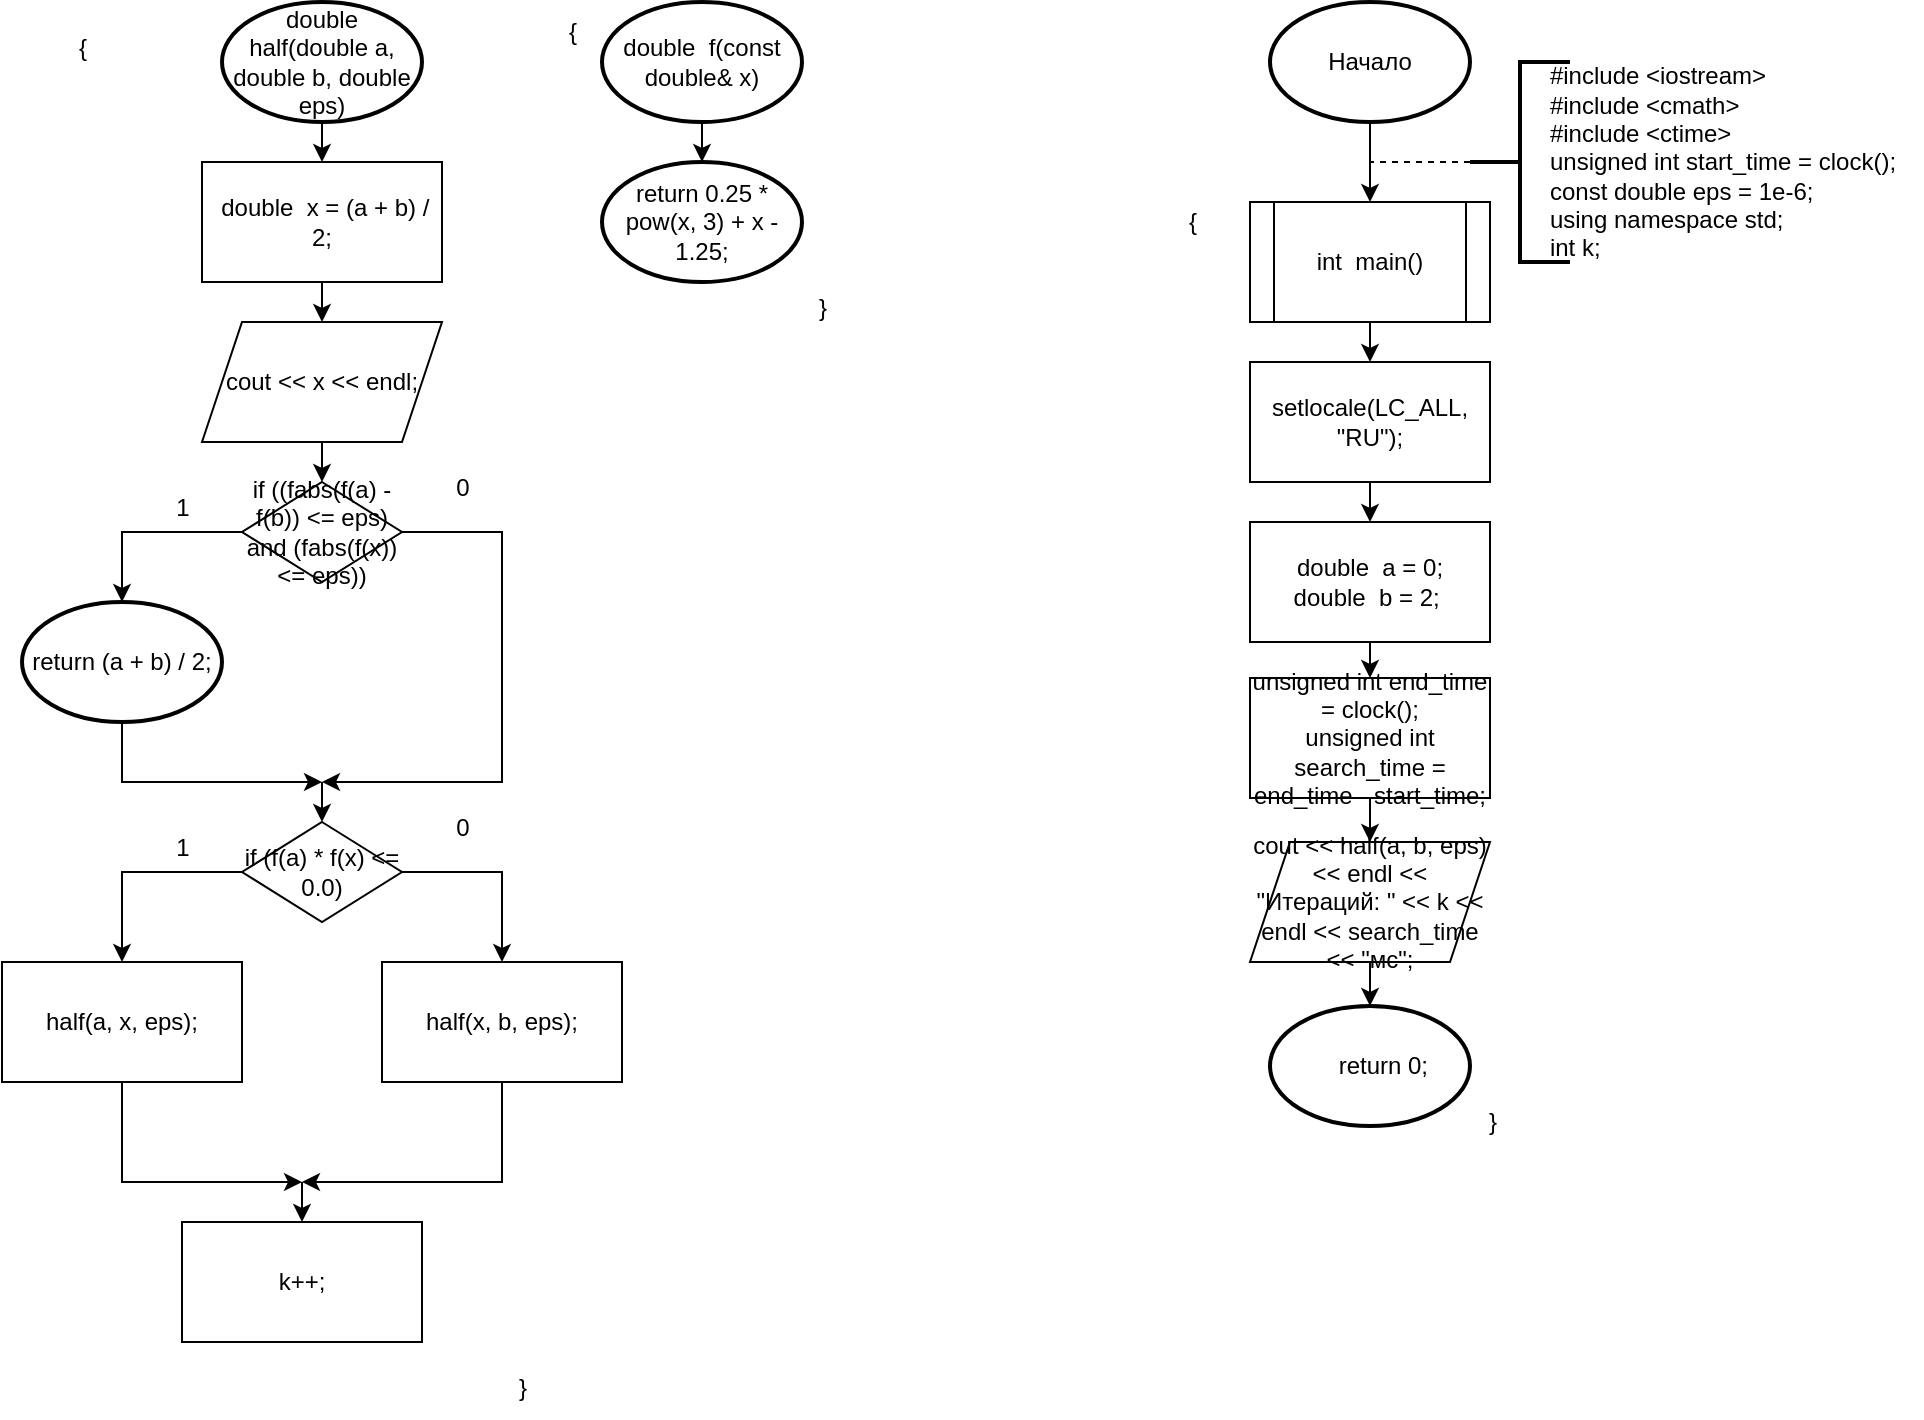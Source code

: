 <mxfile version="25.0.2">
  <diagram name="Страница — 1" id="jIeJxpKBLLPIpHVY_DND">
    <mxGraphModel dx="2117" dy="717" grid="1" gridSize="10" guides="1" tooltips="1" connect="1" arrows="1" fold="1" page="1" pageScale="1" pageWidth="827" pageHeight="1169" math="0" shadow="0">
      <root>
        <mxCell id="0" />
        <mxCell id="1" parent="0" />
        <mxCell id="tPtRWr90JzX8VV3-GxKe-7" style="edgeStyle=orthogonalEdgeStyle;rounded=0;orthogonalLoop=1;jettySize=auto;html=1;exitX=0.5;exitY=1;exitDx=0;exitDy=0;exitPerimeter=0;entryX=0.5;entryY=0;entryDx=0;entryDy=0;" parent="1" source="tPtRWr90JzX8VV3-GxKe-1" target="tPtRWr90JzX8VV3-GxKe-6" edge="1">
          <mxGeometry relative="1" as="geometry" />
        </mxCell>
        <mxCell id="tPtRWr90JzX8VV3-GxKe-1" value="Начало" style="strokeWidth=2;html=1;shape=mxgraph.flowchart.start_1;whiteSpace=wrap;" parent="1" vertex="1">
          <mxGeometry x="364" y="10" width="100" height="60" as="geometry" />
        </mxCell>
        <mxCell id="tPtRWr90JzX8VV3-GxKe-2" value="" style="strokeWidth=2;html=1;shape=mxgraph.flowchart.annotation_2;align=left;labelPosition=right;pointerEvents=1;" parent="1" vertex="1">
          <mxGeometry x="464" y="40" width="50" height="100" as="geometry" />
        </mxCell>
        <mxCell id="tPtRWr90JzX8VV3-GxKe-3" value="&lt;div style=&quot;text-align: justify;&quot;&gt;#include &amp;lt;iostream&amp;gt;&lt;/div&gt;&lt;div style=&quot;text-align: justify;&quot;&gt;#include &amp;lt;cmath&amp;gt;&lt;/div&gt;&lt;div style=&quot;text-align: justify;&quot;&gt;&lt;div&gt;#include &amp;lt;ctime&amp;gt;&lt;/div&gt;&lt;div&gt;unsigned int start_time = clock();&lt;/div&gt;&lt;/div&gt;&lt;div style=&quot;text-align: justify;&quot;&gt;const double eps = 1e-6;&lt;/div&gt;&lt;div style=&quot;text-align: justify;&quot;&gt;using namespace std;&lt;/div&gt;&lt;div style=&quot;text-align: justify;&quot;&gt;int k;&lt;/div&gt;" style="text;html=1;align=center;verticalAlign=middle;resizable=0;points=[];autosize=1;strokeColor=none;fillColor=none;" parent="1" vertex="1">
          <mxGeometry x="490" y="35" width="200" height="110" as="geometry" />
        </mxCell>
        <mxCell id="tPtRWr90JzX8VV3-GxKe-4" value="" style="endArrow=none;dashed=1;html=1;rounded=0;entryX=0.5;entryY=1;entryDx=0;entryDy=0;entryPerimeter=0;exitX=0;exitY=0.5;exitDx=0;exitDy=0;exitPerimeter=0;" parent="1" source="tPtRWr90JzX8VV3-GxKe-2" target="tPtRWr90JzX8VV3-GxKe-1" edge="1">
          <mxGeometry width="50" height="50" relative="1" as="geometry">
            <mxPoint x="440" y="190" as="sourcePoint" />
            <mxPoint x="490" y="140" as="targetPoint" />
            <Array as="points">
              <mxPoint x="414" y="90" />
            </Array>
          </mxGeometry>
        </mxCell>
        <mxCell id="tPtRWr90JzX8VV3-GxKe-13" style="edgeStyle=orthogonalEdgeStyle;rounded=0;orthogonalLoop=1;jettySize=auto;html=1;exitX=0.5;exitY=1;exitDx=0;exitDy=0;entryX=0.5;entryY=0;entryDx=0;entryDy=0;" parent="1" source="tPtRWr90JzX8VV3-GxKe-6" target="tPtRWr90JzX8VV3-GxKe-8" edge="1">
          <mxGeometry relative="1" as="geometry" />
        </mxCell>
        <mxCell id="tPtRWr90JzX8VV3-GxKe-6" value="int&amp;nbsp; main()" style="shape=process;whiteSpace=wrap;html=1;backgroundOutline=1;" parent="1" vertex="1">
          <mxGeometry x="354" y="110" width="120" height="60" as="geometry" />
        </mxCell>
        <mxCell id="tPtRWr90JzX8VV3-GxKe-14" style="edgeStyle=orthogonalEdgeStyle;rounded=0;orthogonalLoop=1;jettySize=auto;html=1;exitX=0.5;exitY=1;exitDx=0;exitDy=0;entryX=0.5;entryY=0;entryDx=0;entryDy=0;" parent="1" source="tPtRWr90JzX8VV3-GxKe-8" target="tPtRWr90JzX8VV3-GxKe-9" edge="1">
          <mxGeometry relative="1" as="geometry" />
        </mxCell>
        <mxCell id="tPtRWr90JzX8VV3-GxKe-8" value="setlocale(LC_ALL, &quot;RU&quot;);" style="rounded=0;whiteSpace=wrap;html=1;" parent="1" vertex="1">
          <mxGeometry x="354" y="190" width="120" height="60" as="geometry" />
        </mxCell>
        <mxCell id="r_ViL6alGVj7DiPuxTEh-2" style="edgeStyle=orthogonalEdgeStyle;rounded=0;orthogonalLoop=1;jettySize=auto;html=1;exitX=0.5;exitY=1;exitDx=0;exitDy=0;entryX=0.5;entryY=0;entryDx=0;entryDy=0;" edge="1" parent="1" source="tPtRWr90JzX8VV3-GxKe-9" target="r_ViL6alGVj7DiPuxTEh-1">
          <mxGeometry relative="1" as="geometry" />
        </mxCell>
        <mxCell id="tPtRWr90JzX8VV3-GxKe-9" value="&lt;div&gt;double&amp;nbsp; a = 0;&lt;/div&gt;&lt;div&gt;double&amp;nbsp; b = 2;&amp;nbsp;&lt;/div&gt;" style="rounded=0;whiteSpace=wrap;html=1;" parent="1" vertex="1">
          <mxGeometry x="354" y="270" width="120" height="60" as="geometry" />
        </mxCell>
        <mxCell id="tPtRWr90JzX8VV3-GxKe-16" style="edgeStyle=orthogonalEdgeStyle;rounded=0;orthogonalLoop=1;jettySize=auto;html=1;exitX=0.5;exitY=1;exitDx=0;exitDy=0;" parent="1" source="tPtRWr90JzX8VV3-GxKe-10" target="tPtRWr90JzX8VV3-GxKe-12" edge="1">
          <mxGeometry relative="1" as="geometry" />
        </mxCell>
        <mxCell id="tPtRWr90JzX8VV3-GxKe-10" value="cout &amp;lt;&amp;lt; half(a, b, eps) &amp;lt;&amp;lt; endl &amp;lt;&amp;lt; &quot;Итераций: &quot; &amp;lt;&amp;lt; k &amp;lt;&amp;lt; endl &amp;lt;&amp;lt; search_time &amp;lt;&amp;lt; &quot;мс&quot;;" style="shape=parallelogram;perimeter=parallelogramPerimeter;whiteSpace=wrap;html=1;fixedSize=1;" parent="1" vertex="1">
          <mxGeometry x="354" y="430" width="120" height="60" as="geometry" />
        </mxCell>
        <mxCell id="tPtRWr90JzX8VV3-GxKe-12" value="&lt;div&gt;&amp;nbsp; &amp;nbsp; return 0;&lt;/div&gt;" style="strokeWidth=2;html=1;shape=mxgraph.flowchart.start_1;whiteSpace=wrap;" parent="1" vertex="1">
          <mxGeometry x="364" y="512" width="100" height="60" as="geometry" />
        </mxCell>
        <mxCell id="tPtRWr90JzX8VV3-GxKe-17" value="double&amp;nbsp; f(const double&amp;amp; x)" style="strokeWidth=2;html=1;shape=mxgraph.flowchart.start_1;whiteSpace=wrap;" parent="1" vertex="1">
          <mxGeometry x="30" y="10" width="100" height="60" as="geometry" />
        </mxCell>
        <mxCell id="tPtRWr90JzX8VV3-GxKe-18" value="return 0.25 * pow(x, 3) + x - 1.25;" style="strokeWidth=2;html=1;shape=mxgraph.flowchart.start_1;whiteSpace=wrap;" parent="1" vertex="1">
          <mxGeometry x="30" y="90" width="100" height="60" as="geometry" />
        </mxCell>
        <mxCell id="tPtRWr90JzX8VV3-GxKe-19" style="edgeStyle=orthogonalEdgeStyle;rounded=0;orthogonalLoop=1;jettySize=auto;html=1;exitX=0.5;exitY=1;exitDx=0;exitDy=0;exitPerimeter=0;entryX=0.5;entryY=0;entryDx=0;entryDy=0;entryPerimeter=0;" parent="1" source="tPtRWr90JzX8VV3-GxKe-17" target="tPtRWr90JzX8VV3-GxKe-18" edge="1">
          <mxGeometry relative="1" as="geometry" />
        </mxCell>
        <mxCell id="tPtRWr90JzX8VV3-GxKe-25" style="edgeStyle=orthogonalEdgeStyle;rounded=0;orthogonalLoop=1;jettySize=auto;html=1;exitX=0.5;exitY=1;exitDx=0;exitDy=0;exitPerimeter=0;entryX=0.5;entryY=0;entryDx=0;entryDy=0;" parent="1" source="tPtRWr90JzX8VV3-GxKe-20" target="tPtRWr90JzX8VV3-GxKe-21" edge="1">
          <mxGeometry relative="1" as="geometry" />
        </mxCell>
        <mxCell id="tPtRWr90JzX8VV3-GxKe-20" value="double half(double a, double b, double eps)" style="strokeWidth=2;html=1;shape=mxgraph.flowchart.start_1;whiteSpace=wrap;" parent="1" vertex="1">
          <mxGeometry x="-160" y="10" width="100" height="60" as="geometry" />
        </mxCell>
        <mxCell id="tPtRWr90JzX8VV3-GxKe-24" style="edgeStyle=orthogonalEdgeStyle;rounded=0;orthogonalLoop=1;jettySize=auto;html=1;exitX=0.5;exitY=1;exitDx=0;exitDy=0;entryX=0.5;entryY=0;entryDx=0;entryDy=0;" parent="1" source="tPtRWr90JzX8VV3-GxKe-21" target="tPtRWr90JzX8VV3-GxKe-22" edge="1">
          <mxGeometry relative="1" as="geometry" />
        </mxCell>
        <mxCell id="tPtRWr90JzX8VV3-GxKe-21" value="&amp;nbsp;double&amp;nbsp; x = (a + b) / 2;" style="rounded=0;whiteSpace=wrap;html=1;" parent="1" vertex="1">
          <mxGeometry x="-170" y="90" width="120" height="60" as="geometry" />
        </mxCell>
        <mxCell id="tPtRWr90JzX8VV3-GxKe-26" style="edgeStyle=orthogonalEdgeStyle;rounded=0;orthogonalLoop=1;jettySize=auto;html=1;exitX=0.5;exitY=1;exitDx=0;exitDy=0;entryX=0.5;entryY=0;entryDx=0;entryDy=0;" parent="1" source="tPtRWr90JzX8VV3-GxKe-22" target="tPtRWr90JzX8VV3-GxKe-23" edge="1">
          <mxGeometry relative="1" as="geometry" />
        </mxCell>
        <mxCell id="tPtRWr90JzX8VV3-GxKe-22" value="cout &amp;lt;&amp;lt; x &amp;lt;&amp;lt; endl;" style="shape=parallelogram;perimeter=parallelogramPerimeter;whiteSpace=wrap;html=1;fixedSize=1;" parent="1" vertex="1">
          <mxGeometry x="-170" y="170" width="120" height="60" as="geometry" />
        </mxCell>
        <mxCell id="tPtRWr90JzX8VV3-GxKe-32" style="edgeStyle=orthogonalEdgeStyle;rounded=0;orthogonalLoop=1;jettySize=auto;html=1;exitX=1;exitY=0.5;exitDx=0;exitDy=0;" parent="1" source="tPtRWr90JzX8VV3-GxKe-23" edge="1">
          <mxGeometry relative="1" as="geometry">
            <mxPoint x="-110" y="400" as="targetPoint" />
            <Array as="points">
              <mxPoint x="-20" y="275" />
              <mxPoint x="-20" y="400" />
            </Array>
          </mxGeometry>
        </mxCell>
        <mxCell id="tPtRWr90JzX8VV3-GxKe-23" value="if ((fabs(f(a) - f(b)) &amp;lt;= eps) and (fabs(f(x)) &amp;lt;= eps))" style="rhombus;whiteSpace=wrap;html=1;" parent="1" vertex="1">
          <mxGeometry x="-150" y="250" width="80" height="50" as="geometry" />
        </mxCell>
        <mxCell id="tPtRWr90JzX8VV3-GxKe-29" value="return (a + b) / 2;" style="strokeWidth=2;html=1;shape=mxgraph.flowchart.start_1;whiteSpace=wrap;" parent="1" vertex="1">
          <mxGeometry x="-260" y="310" width="100" height="60" as="geometry" />
        </mxCell>
        <mxCell id="tPtRWr90JzX8VV3-GxKe-30" style="edgeStyle=orthogonalEdgeStyle;rounded=0;orthogonalLoop=1;jettySize=auto;html=1;exitX=0;exitY=0.5;exitDx=0;exitDy=0;entryX=0.5;entryY=0;entryDx=0;entryDy=0;entryPerimeter=0;" parent="1" source="tPtRWr90JzX8VV3-GxKe-23" target="tPtRWr90JzX8VV3-GxKe-29" edge="1">
          <mxGeometry relative="1" as="geometry" />
        </mxCell>
        <mxCell id="tPtRWr90JzX8VV3-GxKe-31" value="" style="endArrow=classic;html=1;rounded=0;exitX=0.5;exitY=1;exitDx=0;exitDy=0;exitPerimeter=0;" parent="1" source="tPtRWr90JzX8VV3-GxKe-29" edge="1">
          <mxGeometry width="50" height="50" relative="1" as="geometry">
            <mxPoint x="-220" y="460" as="sourcePoint" />
            <mxPoint x="-110" y="400" as="targetPoint" />
            <Array as="points">
              <mxPoint x="-210" y="400" />
            </Array>
          </mxGeometry>
        </mxCell>
        <mxCell id="tPtRWr90JzX8VV3-GxKe-33" value="1" style="text;html=1;align=center;verticalAlign=middle;resizable=0;points=[];autosize=1;strokeColor=none;fillColor=none;" parent="1" vertex="1">
          <mxGeometry x="-195" y="248" width="30" height="30" as="geometry" />
        </mxCell>
        <mxCell id="tPtRWr90JzX8VV3-GxKe-34" value="0" style="text;html=1;align=center;verticalAlign=middle;resizable=0;points=[];autosize=1;strokeColor=none;fillColor=none;" parent="1" vertex="1">
          <mxGeometry x="-55" y="238" width="30" height="30" as="geometry" />
        </mxCell>
        <mxCell id="tPtRWr90JzX8VV3-GxKe-39" style="edgeStyle=orthogonalEdgeStyle;rounded=0;orthogonalLoop=1;jettySize=auto;html=1;exitX=0;exitY=0.5;exitDx=0;exitDy=0;entryX=0.5;entryY=0;entryDx=0;entryDy=0;" parent="1" source="tPtRWr90JzX8VV3-GxKe-35" target="tPtRWr90JzX8VV3-GxKe-37" edge="1">
          <mxGeometry relative="1" as="geometry" />
        </mxCell>
        <mxCell id="tPtRWr90JzX8VV3-GxKe-40" style="edgeStyle=orthogonalEdgeStyle;rounded=0;orthogonalLoop=1;jettySize=auto;html=1;exitX=1;exitY=0.5;exitDx=0;exitDy=0;entryX=0.5;entryY=0;entryDx=0;entryDy=0;" parent="1" source="tPtRWr90JzX8VV3-GxKe-35" target="tPtRWr90JzX8VV3-GxKe-38" edge="1">
          <mxGeometry relative="1" as="geometry" />
        </mxCell>
        <mxCell id="tPtRWr90JzX8VV3-GxKe-35" value="if (f(a) * f(x) &amp;lt;= 0.0)" style="rhombus;whiteSpace=wrap;html=1;" parent="1" vertex="1">
          <mxGeometry x="-150" y="420" width="80" height="50" as="geometry" />
        </mxCell>
        <mxCell id="tPtRWr90JzX8VV3-GxKe-36" value="" style="endArrow=classic;html=1;rounded=0;entryX=0.5;entryY=0;entryDx=0;entryDy=0;" parent="1" target="tPtRWr90JzX8VV3-GxKe-35" edge="1">
          <mxGeometry width="50" height="50" relative="1" as="geometry">
            <mxPoint x="-110" y="400" as="sourcePoint" />
            <mxPoint x="-60" y="350" as="targetPoint" />
          </mxGeometry>
        </mxCell>
        <mxCell id="tPtRWr90JzX8VV3-GxKe-41" style="edgeStyle=orthogonalEdgeStyle;rounded=0;orthogonalLoop=1;jettySize=auto;html=1;exitX=0.5;exitY=1;exitDx=0;exitDy=0;" parent="1" source="tPtRWr90JzX8VV3-GxKe-37" edge="1">
          <mxGeometry relative="1" as="geometry">
            <mxPoint x="-120" y="600" as="targetPoint" />
            <Array as="points">
              <mxPoint x="-210" y="600" />
            </Array>
          </mxGeometry>
        </mxCell>
        <mxCell id="tPtRWr90JzX8VV3-GxKe-37" value="half(a, x, eps);" style="rounded=0;whiteSpace=wrap;html=1;" parent="1" vertex="1">
          <mxGeometry x="-270" y="490" width="120" height="60" as="geometry" />
        </mxCell>
        <mxCell id="tPtRWr90JzX8VV3-GxKe-42" style="edgeStyle=orthogonalEdgeStyle;rounded=0;orthogonalLoop=1;jettySize=auto;html=1;exitX=0.5;exitY=1;exitDx=0;exitDy=0;" parent="1" source="tPtRWr90JzX8VV3-GxKe-38" edge="1">
          <mxGeometry relative="1" as="geometry">
            <mxPoint x="-120" y="600" as="targetPoint" />
            <Array as="points">
              <mxPoint x="-20" y="600" />
            </Array>
          </mxGeometry>
        </mxCell>
        <mxCell id="tPtRWr90JzX8VV3-GxKe-38" value="half(x, b, eps);" style="rounded=0;whiteSpace=wrap;html=1;" parent="1" vertex="1">
          <mxGeometry x="-80" y="490" width="120" height="60" as="geometry" />
        </mxCell>
        <mxCell id="tPtRWr90JzX8VV3-GxKe-43" value="k++;" style="rounded=0;whiteSpace=wrap;html=1;" parent="1" vertex="1">
          <mxGeometry x="-180" y="620" width="120" height="60" as="geometry" />
        </mxCell>
        <mxCell id="tPtRWr90JzX8VV3-GxKe-44" value="" style="endArrow=classic;html=1;rounded=0;entryX=0.5;entryY=0;entryDx=0;entryDy=0;" parent="1" target="tPtRWr90JzX8VV3-GxKe-43" edge="1">
          <mxGeometry width="50" height="50" relative="1" as="geometry">
            <mxPoint x="-120" y="600" as="sourcePoint" />
            <mxPoint x="-70" y="550" as="targetPoint" />
          </mxGeometry>
        </mxCell>
        <mxCell id="tPtRWr90JzX8VV3-GxKe-45" value="1" style="text;html=1;align=center;verticalAlign=middle;resizable=0;points=[];autosize=1;strokeColor=none;fillColor=none;" parent="1" vertex="1">
          <mxGeometry x="-195" y="418" width="30" height="30" as="geometry" />
        </mxCell>
        <mxCell id="tPtRWr90JzX8VV3-GxKe-46" value="0" style="text;html=1;align=center;verticalAlign=middle;resizable=0;points=[];autosize=1;strokeColor=none;fillColor=none;" parent="1" vertex="1">
          <mxGeometry x="-55" y="408" width="30" height="30" as="geometry" />
        </mxCell>
        <mxCell id="tPtRWr90JzX8VV3-GxKe-47" value="{" style="text;html=1;align=center;verticalAlign=middle;resizable=0;points=[];autosize=1;strokeColor=none;fillColor=none;" parent="1" vertex="1">
          <mxGeometry x="-245" y="18" width="30" height="30" as="geometry" />
        </mxCell>
        <mxCell id="tPtRWr90JzX8VV3-GxKe-48" value="}" style="text;html=1;align=center;verticalAlign=middle;resizable=0;points=[];autosize=1;strokeColor=none;fillColor=none;" parent="1" vertex="1">
          <mxGeometry x="-25" y="688" width="30" height="30" as="geometry" />
        </mxCell>
        <mxCell id="tPtRWr90JzX8VV3-GxKe-49" value="{" style="text;html=1;align=center;verticalAlign=middle;resizable=0;points=[];autosize=1;strokeColor=none;fillColor=none;" parent="1" vertex="1">
          <mxGeometry y="10" width="30" height="30" as="geometry" />
        </mxCell>
        <mxCell id="tPtRWr90JzX8VV3-GxKe-50" value="}" style="text;html=1;align=center;verticalAlign=middle;resizable=0;points=[];autosize=1;strokeColor=none;fillColor=none;" parent="1" vertex="1">
          <mxGeometry x="125" y="148" width="30" height="30" as="geometry" />
        </mxCell>
        <mxCell id="tPtRWr90JzX8VV3-GxKe-51" value="{" style="text;html=1;align=center;verticalAlign=middle;resizable=0;points=[];autosize=1;strokeColor=none;fillColor=none;" parent="1" vertex="1">
          <mxGeometry x="310" y="105" width="30" height="30" as="geometry" />
        </mxCell>
        <mxCell id="tPtRWr90JzX8VV3-GxKe-52" value="}" style="text;html=1;align=center;verticalAlign=middle;resizable=0;points=[];autosize=1;strokeColor=none;fillColor=none;" parent="1" vertex="1">
          <mxGeometry x="460" y="555" width="30" height="30" as="geometry" />
        </mxCell>
        <mxCell id="r_ViL6alGVj7DiPuxTEh-3" style="edgeStyle=orthogonalEdgeStyle;rounded=0;orthogonalLoop=1;jettySize=auto;html=1;exitX=0.5;exitY=1;exitDx=0;exitDy=0;entryX=0.5;entryY=0;entryDx=0;entryDy=0;" edge="1" parent="1" source="r_ViL6alGVj7DiPuxTEh-1" target="tPtRWr90JzX8VV3-GxKe-10">
          <mxGeometry relative="1" as="geometry" />
        </mxCell>
        <mxCell id="r_ViL6alGVj7DiPuxTEh-1" value="&lt;div&gt;unsigned int end_time = clock();&lt;/div&gt;&lt;div&gt;unsigned int search_time = end_time - start_time;&lt;/div&gt;" style="rounded=0;whiteSpace=wrap;html=1;" vertex="1" parent="1">
          <mxGeometry x="354" y="348" width="120" height="60" as="geometry" />
        </mxCell>
      </root>
    </mxGraphModel>
  </diagram>
</mxfile>
